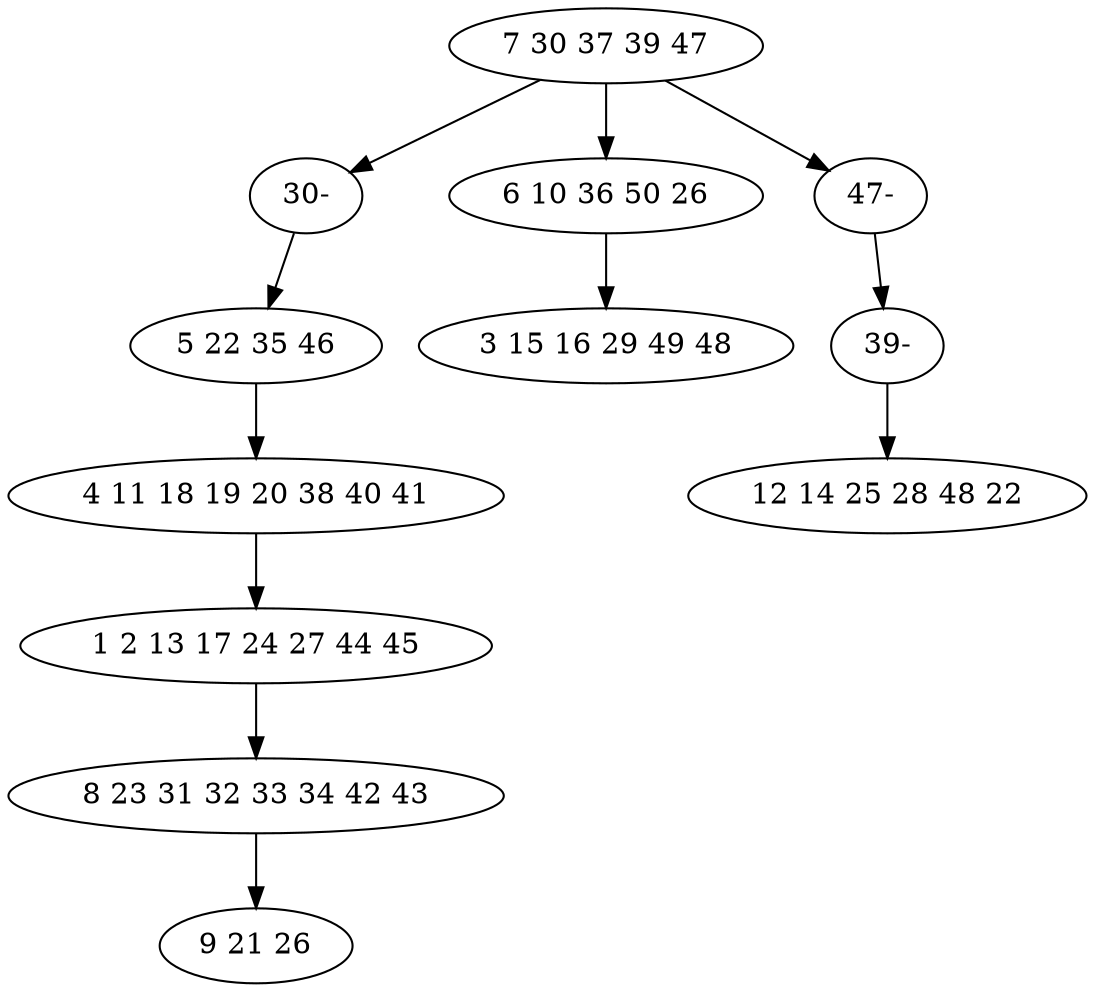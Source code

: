 digraph true_tree {
	"0" -> "10"
	"1" -> "2"
	"2" -> "3"
	"3" -> "4"
	"0" -> "5"
	"0" -> "9"
	"4" -> "7"
	"5" -> "8"
	"9" -> "11"
	"10" -> "1"
	"11" -> "6"
	"0" [label="7 30 37 39 47"];
	"1" [label="5 22 35 46"];
	"2" [label="4 11 18 19 20 38 40 41"];
	"3" [label="1 2 13 17 24 27 44 45"];
	"4" [label="8 23 31 32 33 34 42 43"];
	"5" [label="6 10 36 50 26"];
	"6" [label="12 14 25 28 48 22"];
	"7" [label="9 21 26"];
	"8" [label="3 15 16 29 49 48"];
	"9" [label="47-"];
	"10" [label="30-"];
	"11" [label="39-"];
}
